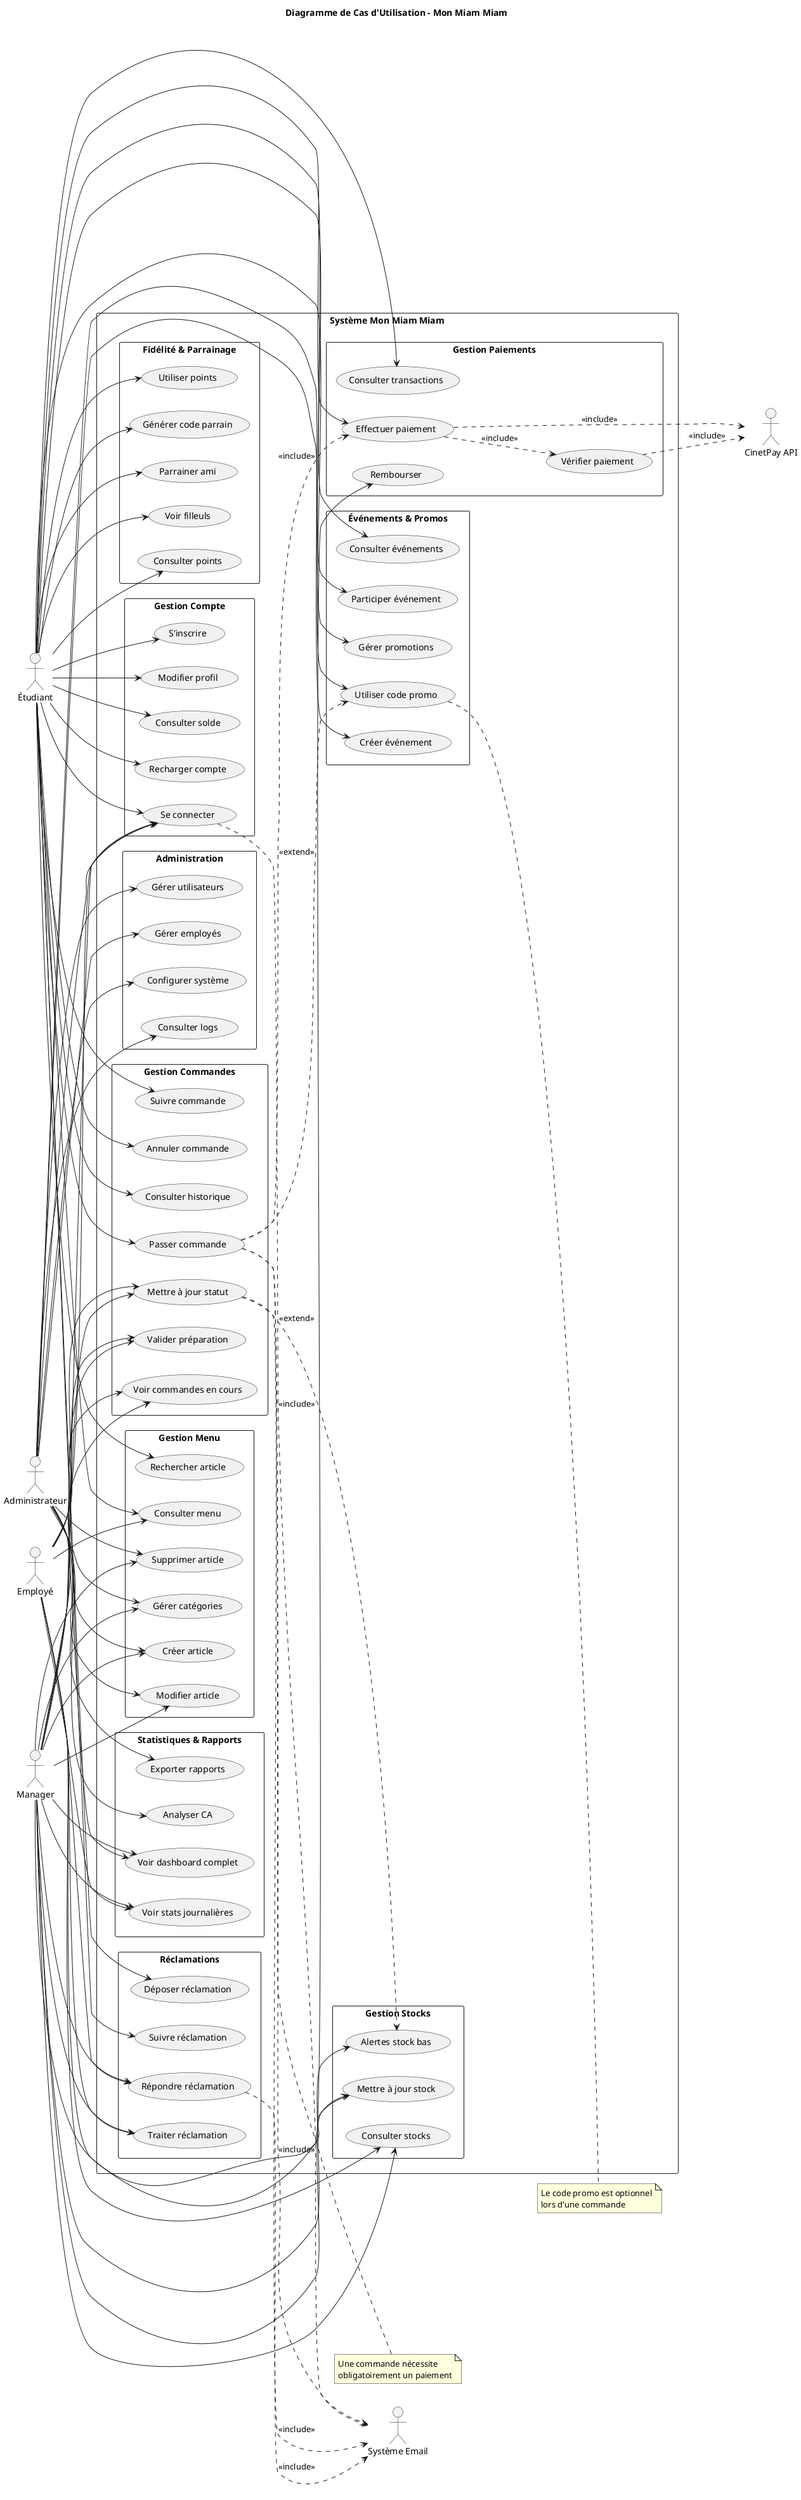 @startuml Diagramme_Cas_Utilisation_MonMiamMiam
title Diagramme de Cas d'Utilisation - Mon Miam Miam

left to right direction
skinparam packageStyle rectangle

actor "Étudiant" as etudiant
actor "Employé" as employe
actor "Manager" as manager
actor "Administrateur" as admin
actor "CinetPay API" as cinetpay
actor "Système Email" as email

rectangle "Système Mon Miam Miam" {
  
  package "Gestion Compte" {
    usecase "S'inscrire" as UC1
    usecase "Se connecter" as UC2
    usecase "Modifier profil" as UC3
    usecase "Consulter solde" as UC4
    usecase "Recharger compte" as UC5
  }
  
  package "Gestion Menu" {
    usecase "Consulter menu" as UC6
    usecase "Rechercher article" as UC7
    usecase "Créer article" as UC8
    usecase "Modifier article" as UC9
    usecase "Supprimer article" as UC10
    usecase "Gérer catégories" as UC11
  }
  
  package "Gestion Commandes" {
    usecase "Passer commande" as UC12
    usecase "Suivre commande" as UC13
    usecase "Annuler commande" as UC14
    usecase "Consulter historique" as UC15
    usecase "Voir commandes en cours" as UC16
    usecase "Mettre à jour statut" as UC17
    usecase "Valider préparation" as UC18
  }
  
  package "Gestion Paiements" {
    usecase "Effectuer paiement" as UC19
    usecase "Vérifier paiement" as UC20
    usecase "Consulter transactions" as UC21
    usecase "Rembourser" as UC22
  }
  
  package "Fidélité & Parrainage" {
    usecase "Consulter points" as UC23
    usecase "Utiliser points" as UC24
    usecase "Générer code parrain" as UC25
    usecase "Parrainer ami" as UC26
    usecase "Voir filleuls" as UC27
  }
  
  package "Réclamations" {
    usecase "Déposer réclamation" as UC28
    usecase "Suivre réclamation" as UC29
    usecase "Traiter réclamation" as UC30
    usecase "Répondre réclamation" as UC31
  }
  
  package "Événements & Promos" {
    usecase "Consulter événements" as UC32
    usecase "Participer événement" as UC33
    usecase "Utiliser code promo" as UC34
    usecase "Créer événement" as UC35
    usecase "Gérer promotions" as UC36
  }
  
  package "Statistiques & Rapports" {
    usecase "Voir stats journalières" as UC37
    usecase "Voir dashboard complet" as UC38
    usecase "Exporter rapports" as UC39
    usecase "Analyser CA" as UC40
  }
  
  package "Gestion Stocks" {
    usecase "Consulter stocks" as UC41
    usecase "Mettre à jour stock" as UC42
    usecase "Alertes stock bas" as UC43
  }
  
  package "Administration" {
    usecase "Gérer utilisateurs" as UC44
    usecase "Gérer employés" as UC45
    usecase "Configurer système" as UC46
    usecase "Consulter logs" as UC47
  }
}

' Relations Étudiant
etudiant --> UC1
etudiant --> UC2
etudiant --> UC3
etudiant --> UC4
etudiant --> UC5
etudiant --> UC6
etudiant --> UC7
etudiant --> UC12
etudiant --> UC13
etudiant --> UC14
etudiant --> UC15
etudiant --> UC19
etudiant --> UC21
etudiant --> UC23
etudiant --> UC24
etudiant --> UC25
etudiant --> UC26
etudiant --> UC27
etudiant --> UC28
etudiant --> UC29
etudiant --> UC32
etudiant --> UC33
etudiant --> UC34

' Relations Employé
employe --> UC2
employe --> UC6
employe --> UC16
employe --> UC17
employe --> UC18
employe --> UC30
employe --> UC31
employe --> UC37
employe --> UC41
employe --> UC42

' Relations Manager
manager --> UC2
manager --> UC8
manager --> UC9
manager --> UC10
manager --> UC11
manager --> UC16
manager --> UC17
manager --> UC18
manager --> UC22
manager --> UC30
manager --> UC31
manager --> UC37
manager --> UC38
manager --> UC41
manager --> UC42
manager --> UC43

' Relations Admin
admin --> UC2
admin --> UC8
admin --> UC9
admin --> UC10
admin --> UC11
admin --> UC35
admin --> UC36
admin --> UC38
admin --> UC39
admin --> UC40
admin --> UC44
admin --> UC45
admin --> UC46
admin --> UC47

' Relations systèmes externes
UC19 ..> cinetpay : <<include>>
UC20 ..> cinetpay : <<include>>
UC2 ..> email : <<include>>
UC12 ..> email : <<include>>
UC17 ..> email : <<include>>
UC31 ..> email : <<include>>

' Extensions
UC12 ..> UC19 : <<include>>
UC12 ..> UC34 : <<extend>>
UC19 ..> UC20 : <<include>>
UC17 ..> UC43 : <<extend>>

note right of UC12
  Une commande nécessite
  obligatoirement un paiement
end note

note right of UC34
  Le code promo est optionnel
  lors d'une commande
end note

@enduml
